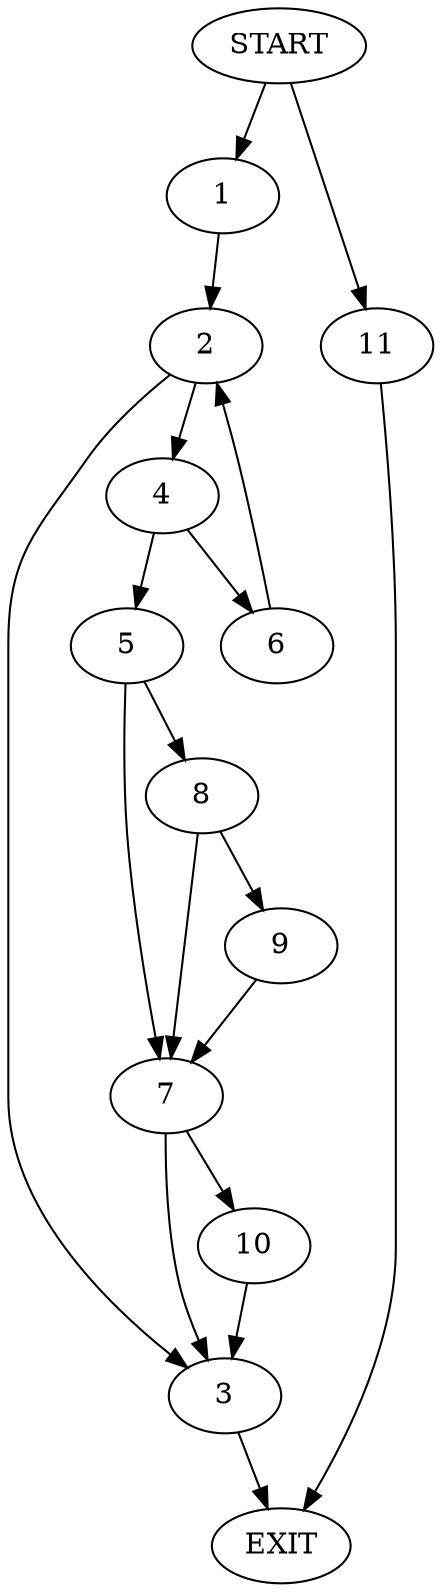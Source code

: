 digraph {
0 [label="START"]
12 [label="EXIT"]
0 -> 1
1 -> 2
2 -> 3
2 -> 4
4 -> 5
4 -> 6
3 -> 12
5 -> 7
5 -> 8
6 -> 2
8 -> 7
8 -> 9
7 -> 10
7 -> 3
9 -> 7
10 -> 3
0 -> 11
11 -> 12
}
